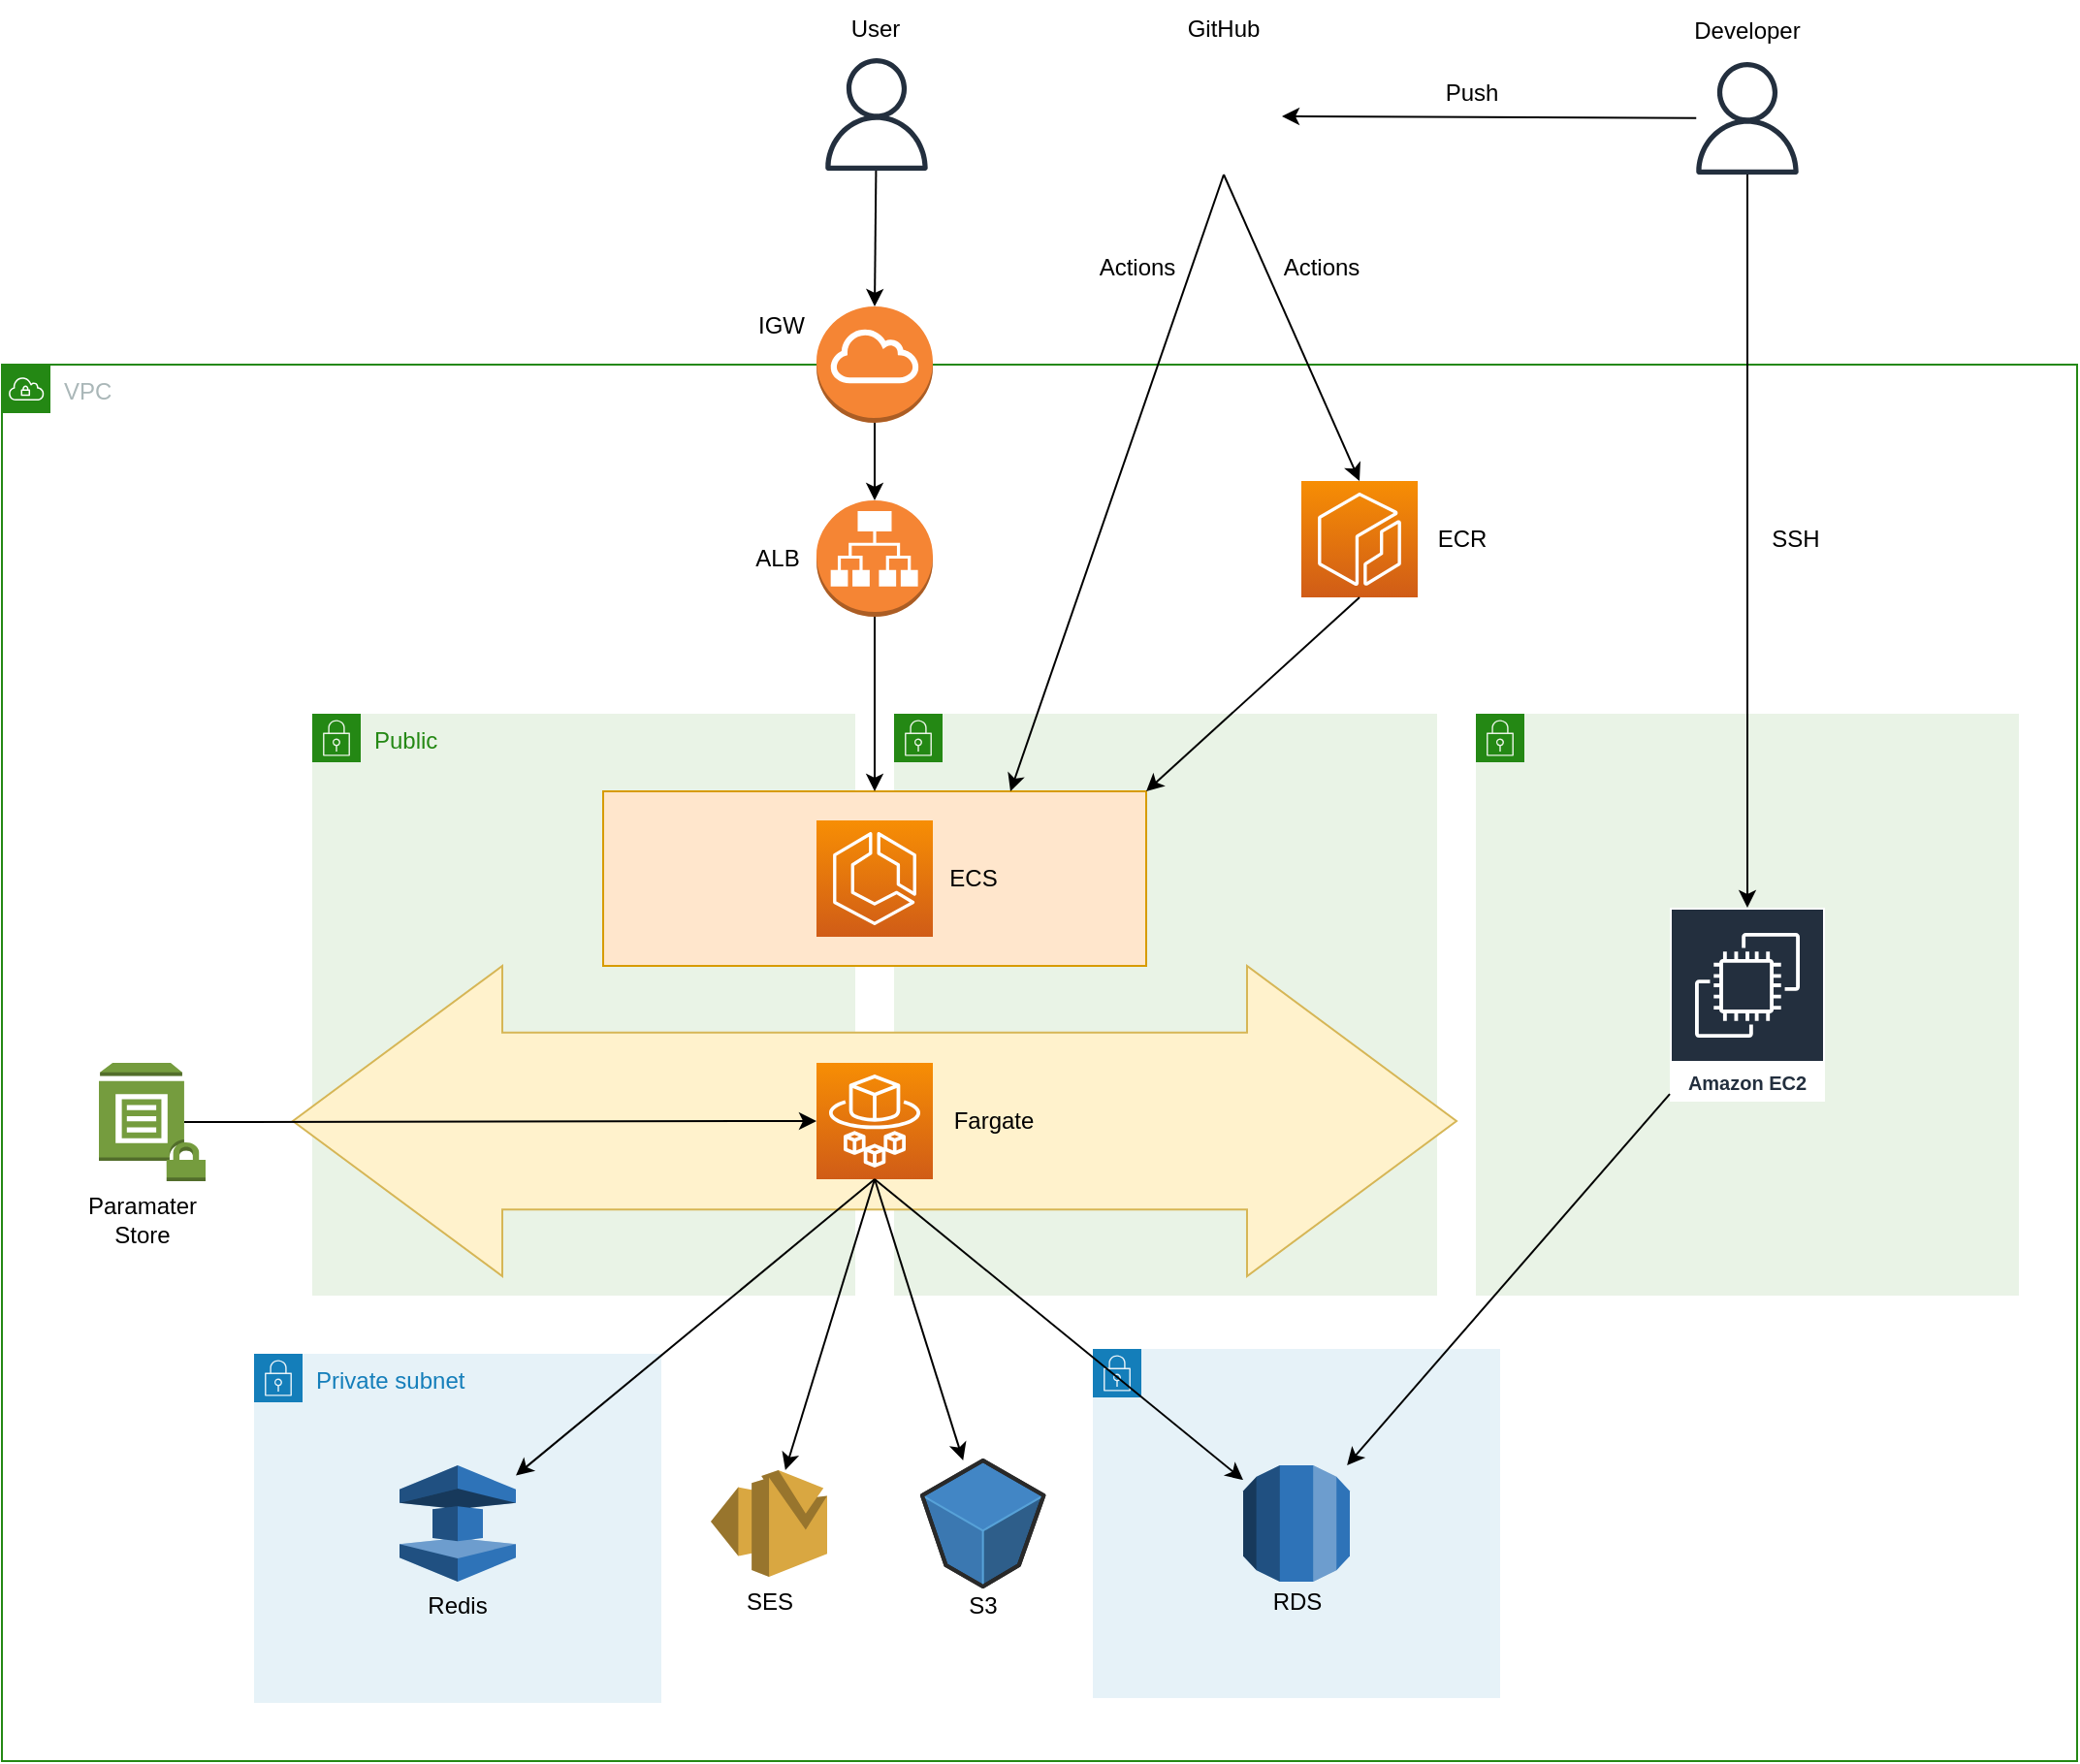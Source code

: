 <mxfile version="14.4.9" type="github">
  <diagram id="KH8JhNhi_A5-QYTr_9D7" name="Page-1">
    <mxGraphModel dx="2066" dy="2300" grid="1" gridSize="10" guides="1" tooltips="1" connect="1" arrows="1" fold="1" page="1" pageScale="1" pageWidth="827" pageHeight="1169" math="0" shadow="0">
      <root>
        <mxCell id="0" />
        <mxCell id="1" parent="0" />
        <mxCell id="-GHg7m4gNGXPEJ0wWLsm-25" value="" style="rounded=0;whiteSpace=wrap;html=1;" vertex="1" parent="1">
          <mxGeometry x="110" y="60" width="1070" height="720" as="geometry" />
        </mxCell>
        <mxCell id="-GHg7m4gNGXPEJ0wWLsm-1" value="VPC" style="points=[[0,0],[0.25,0],[0.5,0],[0.75,0],[1,0],[1,0.25],[1,0.5],[1,0.75],[1,1],[0.75,1],[0.5,1],[0.25,1],[0,1],[0,0.75],[0,0.5],[0,0.25]];outlineConnect=0;gradientColor=none;html=1;whiteSpace=wrap;fontSize=12;fontStyle=0;shape=mxgraph.aws4.group;grIcon=mxgraph.aws4.group_vpc;strokeColor=#248814;fillColor=none;verticalAlign=top;align=left;spacingLeft=30;fontColor=#AAB7B8;dashed=0;" vertex="1" parent="1">
          <mxGeometry x="110" y="60" width="1070" height="720" as="geometry" />
        </mxCell>
        <mxCell id="-GHg7m4gNGXPEJ0wWLsm-2" value="" style="outlineConnect=0;dashed=0;verticalLabelPosition=bottom;verticalAlign=top;align=center;html=1;shape=mxgraph.aws3.internet_gateway;fillColor=#F58534;gradientColor=none;" vertex="1" parent="1">
          <mxGeometry x="530" y="30" width="60" height="60" as="geometry" />
        </mxCell>
        <mxCell id="-GHg7m4gNGXPEJ0wWLsm-6" value="" style="shape=image;html=1;verticalAlign=top;verticalLabelPosition=bottom;labelBackgroundColor=#ffffff;imageAspect=0;aspect=fixed;image=https://cdn0.iconfinder.com/data/icons/octicons/1024/mark-github-128.png" vertex="1" parent="1">
          <mxGeometry x="710" y="-98" width="60" height="60" as="geometry" />
        </mxCell>
        <mxCell id="-GHg7m4gNGXPEJ0wWLsm-7" value="" style="verticalLabelPosition=bottom;html=1;verticalAlign=top;strokeWidth=1;align=center;outlineConnect=0;dashed=0;outlineConnect=0;shape=mxgraph.aws3d.s3Bucket;fillColor=#4286c5;strokeColor=#57A2D8;aspect=fixed;" vertex="1" parent="1">
          <mxGeometry x="584.5" y="625" width="62.66" height="65" as="geometry" />
        </mxCell>
        <mxCell id="-GHg7m4gNGXPEJ0wWLsm-8" value="" style="outlineConnect=0;dashed=0;verticalLabelPosition=bottom;verticalAlign=top;align=center;html=1;shape=mxgraph.aws3.ses;fillColor=#D9A741;gradientColor=none;" vertex="1" parent="1">
          <mxGeometry x="475.5" y="630" width="60" height="55" as="geometry" />
        </mxCell>
        <mxCell id="-GHg7m4gNGXPEJ0wWLsm-12" value="" style="points=[[0,0],[0.25,0],[0.5,0],[0.75,0],[1,0],[1,0.25],[1,0.5],[1,0.75],[1,1],[0.75,1],[0.5,1],[0.25,1],[0,1],[0,0.75],[0,0.5],[0,0.25]];outlineConnect=0;gradientColor=none;html=1;whiteSpace=wrap;fontSize=12;fontStyle=0;shape=mxgraph.aws4.group;grIcon=mxgraph.aws4.group_security_group;grStroke=0;strokeColor=#147EBA;fillColor=#E6F2F8;verticalAlign=top;align=left;spacingLeft=30;fontColor=#147EBA;dashed=0;" vertex="1" parent="1">
          <mxGeometry x="672.5" y="567.5" width="210" height="180" as="geometry" />
        </mxCell>
        <mxCell id="-GHg7m4gNGXPEJ0wWLsm-13" value="Public" style="points=[[0,0],[0.25,0],[0.5,0],[0.75,0],[1,0],[1,0.25],[1,0.5],[1,0.75],[1,1],[0.75,1],[0.5,1],[0.25,1],[0,1],[0,0.75],[0,0.5],[0,0.25]];outlineConnect=0;gradientColor=none;html=1;whiteSpace=wrap;fontSize=12;fontStyle=0;shape=mxgraph.aws4.group;grIcon=mxgraph.aws4.group_security_group;grStroke=0;strokeColor=#248814;fillColor=#E9F3E6;verticalAlign=top;align=left;spacingLeft=30;fontColor=#248814;dashed=0;" vertex="1" parent="1">
          <mxGeometry x="270" y="240" width="280" height="300" as="geometry" />
        </mxCell>
        <mxCell id="-GHg7m4gNGXPEJ0wWLsm-14" value="" style="points=[[0,0],[0.25,0],[0.5,0],[0.75,0],[1,0],[1,0.25],[1,0.5],[1,0.75],[1,1],[0.75,1],[0.5,1],[0.25,1],[0,1],[0,0.75],[0,0.5],[0,0.25]];outlineConnect=0;gradientColor=none;html=1;whiteSpace=wrap;fontSize=12;fontStyle=0;shape=mxgraph.aws4.group;grIcon=mxgraph.aws4.group_security_group;grStroke=0;strokeColor=#248814;fillColor=#E9F3E6;verticalAlign=top;align=left;spacingLeft=30;fontColor=#248814;dashed=0;" vertex="1" parent="1">
          <mxGeometry x="570" y="240" width="280" height="300" as="geometry" />
        </mxCell>
        <mxCell id="-GHg7m4gNGXPEJ0wWLsm-19" value="" style="html=1;shadow=0;dashed=0;align=center;verticalAlign=middle;shape=mxgraph.arrows2.twoWayArrow;dy=0.43;dx=108;fillColor=#fff2cc;strokeColor=#d6b656;" vertex="1" parent="1">
          <mxGeometry x="260" y="370" width="600" height="160" as="geometry" />
        </mxCell>
        <mxCell id="-GHg7m4gNGXPEJ0wWLsm-4" value="" style="points=[[0,0,0],[0.25,0,0],[0.5,0,0],[0.75,0,0],[1,0,0],[0,1,0],[0.25,1,0],[0.5,1,0],[0.75,1,0],[1,1,0],[0,0.25,0],[0,0.5,0],[0,0.75,0],[1,0.25,0],[1,0.5,0],[1,0.75,0]];outlineConnect=0;fontColor=#232F3E;gradientColor=#F78E04;gradientDirection=north;fillColor=#D05C17;strokeColor=#ffffff;dashed=0;verticalLabelPosition=bottom;verticalAlign=top;align=center;html=1;fontSize=12;fontStyle=0;aspect=fixed;shape=mxgraph.aws4.resourceIcon;resIcon=mxgraph.aws4.fargate;" vertex="1" parent="1">
          <mxGeometry x="530" y="420" width="60" height="60" as="geometry" />
        </mxCell>
        <mxCell id="-GHg7m4gNGXPEJ0wWLsm-5" value="" style="points=[[0,0,0],[0.25,0,0],[0.5,0,0],[0.75,0,0],[1,0,0],[0,1,0],[0.25,1,0],[0.5,1,0],[0.75,1,0],[1,1,0],[0,0.25,0],[0,0.5,0],[0,0.75,0],[1,0.25,0],[1,0.5,0],[1,0.75,0]];outlineConnect=0;fontColor=#232F3E;gradientColor=#F78E04;gradientDirection=north;fillColor=#D05C17;strokeColor=#ffffff;dashed=0;verticalLabelPosition=bottom;verticalAlign=top;align=center;html=1;fontSize=12;fontStyle=0;aspect=fixed;shape=mxgraph.aws4.resourceIcon;resIcon=mxgraph.aws4.ecr;" vertex="1" parent="1">
          <mxGeometry x="780" y="120" width="60" height="60" as="geometry" />
        </mxCell>
        <mxCell id="-GHg7m4gNGXPEJ0wWLsm-22" value="Fargate" style="text;html=1;strokeColor=none;fillColor=none;align=center;verticalAlign=middle;whiteSpace=wrap;rounded=0;" vertex="1" parent="1">
          <mxGeometry x="592.66" y="440" width="57.34" height="20" as="geometry" />
        </mxCell>
        <mxCell id="-GHg7m4gNGXPEJ0wWLsm-9" value="" style="outlineConnect=0;dashed=0;verticalLabelPosition=bottom;verticalAlign=top;align=center;html=1;shape=mxgraph.aws3.rds;fillColor=#2E73B8;gradientColor=none;" vertex="1" parent="1">
          <mxGeometry x="750" y="627.5" width="55" height="60" as="geometry" />
        </mxCell>
        <mxCell id="-GHg7m4gNGXPEJ0wWLsm-24" value="Private subnet" style="points=[[0,0],[0.25,0],[0.5,0],[0.75,0],[1,0],[1,0.25],[1,0.5],[1,0.75],[1,1],[0.75,1],[0.5,1],[0.25,1],[0,1],[0,0.75],[0,0.5],[0,0.25]];outlineConnect=0;gradientColor=none;html=1;whiteSpace=wrap;fontSize=12;fontStyle=0;shape=mxgraph.aws4.group;grIcon=mxgraph.aws4.group_security_group;grStroke=0;strokeColor=#147EBA;fillColor=#E6F2F8;verticalAlign=top;align=left;spacingLeft=30;fontColor=#147EBA;dashed=0;" vertex="1" parent="1">
          <mxGeometry x="240" y="570" width="210" height="180" as="geometry" />
        </mxCell>
        <mxCell id="-GHg7m4gNGXPEJ0wWLsm-28" value="" style="outlineConnect=0;dashed=0;verticalLabelPosition=bottom;verticalAlign=top;align=center;html=1;shape=mxgraph.aws3.application_load_balancer;fillColor=#F58534;gradientColor=none;" vertex="1" parent="1">
          <mxGeometry x="530" y="130" width="60" height="60" as="geometry" />
        </mxCell>
        <mxCell id="-GHg7m4gNGXPEJ0wWLsm-30" value="" style="endArrow=classic;html=1;exitX=0.5;exitY=1;exitDx=0;exitDy=0;exitPerimeter=0;entryX=0.5;entryY=0;entryDx=0;entryDy=0;entryPerimeter=0;" edge="1" parent="1" source="-GHg7m4gNGXPEJ0wWLsm-2" target="-GHg7m4gNGXPEJ0wWLsm-28">
          <mxGeometry width="50" height="50" relative="1" as="geometry">
            <mxPoint x="640" y="330" as="sourcePoint" />
            <mxPoint x="690" y="280" as="targetPoint" />
          </mxGeometry>
        </mxCell>
        <mxCell id="-GHg7m4gNGXPEJ0wWLsm-34" value="" style="rounded=0;whiteSpace=wrap;html=1;fillColor=#ffe6cc;strokeColor=#d79b00;" vertex="1" parent="1">
          <mxGeometry x="420" y="280" width="280" height="90" as="geometry" />
        </mxCell>
        <mxCell id="-GHg7m4gNGXPEJ0wWLsm-26" value="" style="points=[[0,0,0],[0.25,0,0],[0.5,0,0],[0.75,0,0],[1,0,0],[0,1,0],[0.25,1,0],[0.5,1,0],[0.75,1,0],[1,1,0],[0,0.25,0],[0,0.5,0],[0,0.75,0],[1,0.25,0],[1,0.5,0],[1,0.75,0]];outlineConnect=0;fontColor=#232F3E;gradientColor=#F78E04;gradientDirection=north;fillColor=#D05C17;strokeColor=#ffffff;dashed=0;verticalLabelPosition=bottom;verticalAlign=top;align=center;html=1;fontSize=12;fontStyle=0;aspect=fixed;shape=mxgraph.aws4.resourceIcon;resIcon=mxgraph.aws4.ecs;" vertex="1" parent="1">
          <mxGeometry x="530" y="295" width="60" height="60" as="geometry" />
        </mxCell>
        <mxCell id="-GHg7m4gNGXPEJ0wWLsm-27" value="ECS" style="text;html=1;strokeColor=none;fillColor=none;align=center;verticalAlign=middle;whiteSpace=wrap;rounded=0;" vertex="1" parent="1">
          <mxGeometry x="591.33" y="315" width="40" height="20" as="geometry" />
        </mxCell>
        <mxCell id="-GHg7m4gNGXPEJ0wWLsm-38" value="" style="endArrow=classic;html=1;exitX=0.5;exitY=1;exitDx=0;exitDy=0;exitPerimeter=0;entryX=0.5;entryY=0;entryDx=0;entryDy=0;" edge="1" parent="1" source="-GHg7m4gNGXPEJ0wWLsm-28" target="-GHg7m4gNGXPEJ0wWLsm-34">
          <mxGeometry width="50" height="50" relative="1" as="geometry">
            <mxPoint x="410" y="220" as="sourcePoint" />
            <mxPoint x="460" y="170" as="targetPoint" />
          </mxGeometry>
        </mxCell>
        <mxCell id="-GHg7m4gNGXPEJ0wWLsm-39" value="" style="endArrow=classic;html=1;exitX=0.5;exitY=1;exitDx=0;exitDy=0;entryX=0.5;entryY=0;entryDx=0;entryDy=0;entryPerimeter=0;" edge="1" parent="1" source="-GHg7m4gNGXPEJ0wWLsm-6" target="-GHg7m4gNGXPEJ0wWLsm-5">
          <mxGeometry width="50" height="50" relative="1" as="geometry">
            <mxPoint x="780" y="160" as="sourcePoint" />
            <mxPoint x="830" y="110" as="targetPoint" />
          </mxGeometry>
        </mxCell>
        <mxCell id="-GHg7m4gNGXPEJ0wWLsm-40" value="" style="endArrow=classic;html=1;" edge="1" parent="1" target="-GHg7m4gNGXPEJ0wWLsm-65">
          <mxGeometry width="50" height="50" relative="1" as="geometry">
            <mxPoint x="560" y="480" as="sourcePoint" />
            <mxPoint x="334.76" y="637.607" as="targetPoint" />
          </mxGeometry>
        </mxCell>
        <mxCell id="-GHg7m4gNGXPEJ0wWLsm-41" value="" style="endArrow=classic;html=1;exitX=0.5;exitY=1;exitDx=0;exitDy=0;exitPerimeter=0;" edge="1" parent="1" source="-GHg7m4gNGXPEJ0wWLsm-4" target="-GHg7m4gNGXPEJ0wWLsm-8">
          <mxGeometry width="50" height="50" relative="1" as="geometry">
            <mxPoint x="560" y="490" as="sourcePoint" />
            <mxPoint x="570" y="580" as="targetPoint" />
          </mxGeometry>
        </mxCell>
        <mxCell id="-GHg7m4gNGXPEJ0wWLsm-42" value="" style="endArrow=classic;html=1;exitX=0.5;exitY=1;exitDx=0;exitDy=0;exitPerimeter=0;" edge="1" parent="1" source="-GHg7m4gNGXPEJ0wWLsm-4" target="-GHg7m4gNGXPEJ0wWLsm-7">
          <mxGeometry width="50" height="50" relative="1" as="geometry">
            <mxPoint x="560" y="490" as="sourcePoint" />
            <mxPoint x="650" y="540" as="targetPoint" />
          </mxGeometry>
        </mxCell>
        <mxCell id="-GHg7m4gNGXPEJ0wWLsm-43" value="" style="endArrow=classic;html=1;" edge="1" parent="1" target="-GHg7m4gNGXPEJ0wWLsm-9">
          <mxGeometry width="50" height="50" relative="1" as="geometry">
            <mxPoint x="560" y="480" as="sourcePoint" />
            <mxPoint x="720" y="560" as="targetPoint" />
          </mxGeometry>
        </mxCell>
        <mxCell id="-GHg7m4gNGXPEJ0wWLsm-44" value="" style="endArrow=classic;html=1;exitX=0.5;exitY=1;exitDx=0;exitDy=0;entryX=0.75;entryY=0;entryDx=0;entryDy=0;" edge="1" parent="1" source="-GHg7m4gNGXPEJ0wWLsm-6" target="-GHg7m4gNGXPEJ0wWLsm-34">
          <mxGeometry width="50" height="50" relative="1" as="geometry">
            <mxPoint x="640" y="230" as="sourcePoint" />
            <mxPoint x="690" y="180" as="targetPoint" />
          </mxGeometry>
        </mxCell>
        <mxCell id="-GHg7m4gNGXPEJ0wWLsm-45" value="" style="endArrow=classic;html=1;exitX=0.5;exitY=1;exitDx=0;exitDy=0;exitPerimeter=0;entryX=1;entryY=0;entryDx=0;entryDy=0;" edge="1" parent="1" source="-GHg7m4gNGXPEJ0wWLsm-5" target="-GHg7m4gNGXPEJ0wWLsm-34">
          <mxGeometry width="50" height="50" relative="1" as="geometry">
            <mxPoint x="730" y="330" as="sourcePoint" />
            <mxPoint x="780" y="280" as="targetPoint" />
          </mxGeometry>
        </mxCell>
        <mxCell id="-GHg7m4gNGXPEJ0wWLsm-47" value="ECR" style="text;html=1;strokeColor=none;fillColor=none;align=center;verticalAlign=middle;whiteSpace=wrap;rounded=0;" vertex="1" parent="1">
          <mxGeometry x="842.5" y="140" width="40" height="20" as="geometry" />
        </mxCell>
        <mxCell id="-GHg7m4gNGXPEJ0wWLsm-48" value="ALB" style="text;html=1;strokeColor=none;fillColor=none;align=center;verticalAlign=middle;whiteSpace=wrap;rounded=0;" vertex="1" parent="1">
          <mxGeometry x="490" y="150" width="40" height="20" as="geometry" />
        </mxCell>
        <mxCell id="-GHg7m4gNGXPEJ0wWLsm-53" value="" style="outlineConnect=0;fontColor=#232F3E;gradientColor=none;fillColor=#232F3E;strokeColor=none;dashed=0;verticalLabelPosition=bottom;verticalAlign=top;align=center;html=1;fontSize=12;fontStyle=0;aspect=fixed;pointerEvents=1;shape=mxgraph.aws4.user;" vertex="1" parent="1">
          <mxGeometry x="532" y="-98" width="58" height="58" as="geometry" />
        </mxCell>
        <mxCell id="-GHg7m4gNGXPEJ0wWLsm-54" value="" style="outlineConnect=0;fontColor=#232F3E;gradientColor=none;fillColor=#232F3E;strokeColor=none;dashed=0;verticalLabelPosition=bottom;verticalAlign=top;align=center;html=1;fontSize=12;fontStyle=0;aspect=fixed;pointerEvents=1;shape=mxgraph.aws4.user;" vertex="1" parent="1">
          <mxGeometry x="981" y="-96" width="58" height="58" as="geometry" />
        </mxCell>
        <mxCell id="-GHg7m4gNGXPEJ0wWLsm-55" value="User" style="text;html=1;strokeColor=none;fillColor=none;align=center;verticalAlign=middle;whiteSpace=wrap;rounded=0;" vertex="1" parent="1">
          <mxGeometry x="535.5" y="-128" width="49" height="30" as="geometry" />
        </mxCell>
        <mxCell id="-GHg7m4gNGXPEJ0wWLsm-56" value="Developer" style="text;html=1;strokeColor=none;fillColor=none;align=center;verticalAlign=middle;whiteSpace=wrap;rounded=0;" vertex="1" parent="1">
          <mxGeometry x="972.25" y="-127" width="75.5" height="30" as="geometry" />
        </mxCell>
        <mxCell id="-GHg7m4gNGXPEJ0wWLsm-58" value="" style="endArrow=classic;html=1;entryX=1;entryY=0.5;entryDx=0;entryDy=0;" edge="1" parent="1" source="-GHg7m4gNGXPEJ0wWLsm-54" target="-GHg7m4gNGXPEJ0wWLsm-6">
          <mxGeometry width="50" height="50" relative="1" as="geometry">
            <mxPoint x="640" y="330" as="sourcePoint" />
            <mxPoint x="690" y="280" as="targetPoint" />
          </mxGeometry>
        </mxCell>
        <mxCell id="-GHg7m4gNGXPEJ0wWLsm-59" value="" style="endArrow=classic;html=1;entryX=0.5;entryY=0;entryDx=0;entryDy=0;entryPerimeter=0;" edge="1" parent="1" source="-GHg7m4gNGXPEJ0wWLsm-53" target="-GHg7m4gNGXPEJ0wWLsm-2">
          <mxGeometry width="50" height="50" relative="1" as="geometry">
            <mxPoint x="350" y="-20" as="sourcePoint" />
            <mxPoint x="400" y="-70" as="targetPoint" />
          </mxGeometry>
        </mxCell>
        <mxCell id="-GHg7m4gNGXPEJ0wWLsm-62" value="IGW" style="text;html=1;strokeColor=none;fillColor=none;align=center;verticalAlign=middle;whiteSpace=wrap;rounded=0;" vertex="1" parent="1">
          <mxGeometry x="492" y="30" width="40" height="20" as="geometry" />
        </mxCell>
        <mxCell id="-GHg7m4gNGXPEJ0wWLsm-64" value="Redis" style="text;html=1;strokeColor=none;fillColor=none;align=center;verticalAlign=middle;whiteSpace=wrap;rounded=0;" vertex="1" parent="1">
          <mxGeometry x="325" y="690" width="40" height="20" as="geometry" />
        </mxCell>
        <mxCell id="-GHg7m4gNGXPEJ0wWLsm-65" value="" style="outlineConnect=0;dashed=0;verticalLabelPosition=bottom;verticalAlign=top;align=center;html=1;shape=mxgraph.aws3.elasticache;fillColor=#2E73B8;gradientColor=none;" vertex="1" parent="1">
          <mxGeometry x="315" y="627.5" width="60" height="60" as="geometry" />
        </mxCell>
        <mxCell id="-GHg7m4gNGXPEJ0wWLsm-66" value="RDS" style="text;html=1;strokeColor=none;fillColor=none;align=center;verticalAlign=middle;whiteSpace=wrap;rounded=0;" vertex="1" parent="1">
          <mxGeometry x="757.5" y="687.5" width="40" height="20" as="geometry" />
        </mxCell>
        <mxCell id="-GHg7m4gNGXPEJ0wWLsm-67" value="S3" style="text;html=1;strokeColor=none;fillColor=none;align=center;verticalAlign=middle;whiteSpace=wrap;rounded=0;" vertex="1" parent="1">
          <mxGeometry x="595.83" y="690" width="40" height="20" as="geometry" />
        </mxCell>
        <mxCell id="-GHg7m4gNGXPEJ0wWLsm-68" value="SES" style="text;html=1;strokeColor=none;fillColor=none;align=center;verticalAlign=middle;whiteSpace=wrap;rounded=0;" vertex="1" parent="1">
          <mxGeometry x="485.5" y="687.5" width="40" height="20" as="geometry" />
        </mxCell>
        <mxCell id="-GHg7m4gNGXPEJ0wWLsm-69" value="GitHub" style="text;html=1;strokeColor=none;fillColor=none;align=center;verticalAlign=middle;whiteSpace=wrap;rounded=0;" vertex="1" parent="1">
          <mxGeometry x="702.25" y="-128" width="75.5" height="30" as="geometry" />
        </mxCell>
        <mxCell id="-GHg7m4gNGXPEJ0wWLsm-70" value="Actions" style="text;html=1;strokeColor=none;fillColor=none;align=center;verticalAlign=middle;whiteSpace=wrap;rounded=0;" vertex="1" parent="1">
          <mxGeometry x="759.5" width="60.5" height="20" as="geometry" />
        </mxCell>
        <mxCell id="-GHg7m4gNGXPEJ0wWLsm-71" value="Actions" style="text;html=1;strokeColor=none;fillColor=none;align=center;verticalAlign=middle;whiteSpace=wrap;rounded=0;" vertex="1" parent="1">
          <mxGeometry x="670" width="50.5" height="20" as="geometry" />
        </mxCell>
        <mxCell id="-GHg7m4gNGXPEJ0wWLsm-72" value="" style="points=[[0,0],[0.25,0],[0.5,0],[0.75,0],[1,0],[1,0.25],[1,0.5],[1,0.75],[1,1],[0.75,1],[0.5,1],[0.25,1],[0,1],[0,0.75],[0,0.5],[0,0.25]];outlineConnect=0;gradientColor=none;html=1;whiteSpace=wrap;fontSize=12;fontStyle=0;shape=mxgraph.aws4.group;grIcon=mxgraph.aws4.group_security_group;grStroke=0;strokeColor=#248814;fillColor=#E9F3E6;verticalAlign=top;align=left;spacingLeft=30;fontColor=#248814;dashed=0;" vertex="1" parent="1">
          <mxGeometry x="870" y="240" width="280" height="300" as="geometry" />
        </mxCell>
        <mxCell id="-GHg7m4gNGXPEJ0wWLsm-73" value="Amazon EC2" style="outlineConnect=0;fontColor=#232F3E;gradientColor=none;strokeColor=#ffffff;fillColor=#232F3E;dashed=0;verticalLabelPosition=middle;verticalAlign=bottom;align=center;html=1;whiteSpace=wrap;fontSize=10;fontStyle=1;spacing=3;shape=mxgraph.aws4.productIcon;prIcon=mxgraph.aws4.ec2;" vertex="1" parent="1">
          <mxGeometry x="970" y="340" width="80" height="100" as="geometry" />
        </mxCell>
        <mxCell id="-GHg7m4gNGXPEJ0wWLsm-74" value="" style="endArrow=classic;html=1;" edge="1" parent="1" source="-GHg7m4gNGXPEJ0wWLsm-54" target="-GHg7m4gNGXPEJ0wWLsm-73">
          <mxGeometry width="50" height="50" relative="1" as="geometry">
            <mxPoint x="1100" y="50" as="sourcePoint" />
            <mxPoint x="1150" as="targetPoint" />
          </mxGeometry>
        </mxCell>
        <mxCell id="-GHg7m4gNGXPEJ0wWLsm-75" value="" style="endArrow=classic;html=1;" edge="1" parent="1" source="-GHg7m4gNGXPEJ0wWLsm-73" target="-GHg7m4gNGXPEJ0wWLsm-9">
          <mxGeometry width="50" height="50" relative="1" as="geometry">
            <mxPoint x="1000" y="680" as="sourcePoint" />
            <mxPoint x="1050" y="630" as="targetPoint" />
          </mxGeometry>
        </mxCell>
        <mxCell id="-GHg7m4gNGXPEJ0wWLsm-76" value="SSH" style="text;html=1;strokeColor=none;fillColor=none;align=center;verticalAlign=middle;whiteSpace=wrap;rounded=0;" vertex="1" parent="1">
          <mxGeometry x="1010" y="140" width="50" height="20" as="geometry" />
        </mxCell>
        <mxCell id="-GHg7m4gNGXPEJ0wWLsm-77" value="Push" style="text;html=1;strokeColor=none;fillColor=none;align=center;verticalAlign=middle;whiteSpace=wrap;rounded=0;" vertex="1" parent="1">
          <mxGeometry x="842.5" y="-90" width="50" height="20" as="geometry" />
        </mxCell>
        <mxCell id="-GHg7m4gNGXPEJ0wWLsm-78" value="" style="outlineConnect=0;dashed=0;verticalLabelPosition=bottom;verticalAlign=top;align=center;html=1;shape=mxgraph.aws3.parameter_store;fillColor=#759C3E;gradientColor=none;" vertex="1" parent="1">
          <mxGeometry x="160" y="420" width="55" height="61" as="geometry" />
        </mxCell>
        <mxCell id="-GHg7m4gNGXPEJ0wWLsm-79" value="" style="endArrow=classic;html=1;exitX=0.8;exitY=0.5;exitDx=0;exitDy=0;exitPerimeter=0;entryX=0;entryY=0.5;entryDx=0;entryDy=0;entryPerimeter=0;" edge="1" parent="1" source="-GHg7m4gNGXPEJ0wWLsm-78" target="-GHg7m4gNGXPEJ0wWLsm-4">
          <mxGeometry width="50" height="50" relative="1" as="geometry">
            <mxPoint x="370" y="470" as="sourcePoint" />
            <mxPoint x="420" y="420" as="targetPoint" />
          </mxGeometry>
        </mxCell>
        <mxCell id="-GHg7m4gNGXPEJ0wWLsm-80" value="Paramater Store" style="text;html=1;strokeColor=none;fillColor=none;align=center;verticalAlign=middle;whiteSpace=wrap;rounded=0;" vertex="1" parent="1">
          <mxGeometry x="160" y="481" width="45" height="40" as="geometry" />
        </mxCell>
      </root>
    </mxGraphModel>
  </diagram>
</mxfile>
